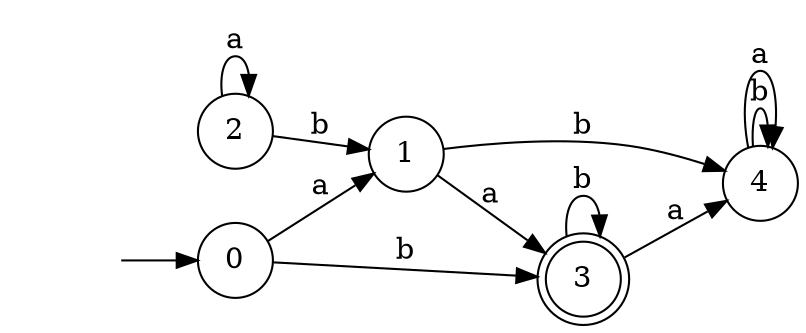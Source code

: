 digraph {
  rankdir=LR;
  0 [label="0", shape = circle];
  0 -> 3 [label="b"];
  0 -> 1 [label="a"];
  1 [label="1", shape = circle];
  1 -> 4 [label="b"];
  1 -> 3 [label="a"];
  2 [label="2", shape = circle];
  2 -> 1 [label="b"];
  2 -> 2 [label="a"];
  3 [label="3", shape = doublecircle];
  3 -> 3 [label="b"];
  3 -> 4 [label="a"];
  4 [label="4", shape = circle];
  4 -> 4 [label="b"];
  4 -> 4 [label="a"];
  5 [label="", shape = plaintext];
  5 -> 0 [label=""];
}
